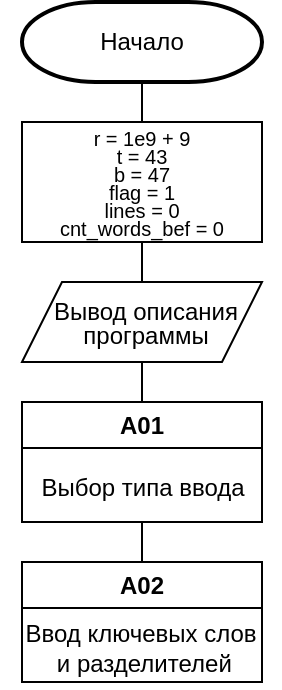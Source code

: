 <mxfile version="22.1.11" type="github" pages="3">
  <diagram id="C5RBs43oDa-KdzZeNtuy" name="Main">
    <mxGraphModel dx="909" dy="531" grid="1" gridSize="10" guides="1" tooltips="1" connect="1" arrows="1" fold="1" page="1" pageScale="1" pageWidth="827" pageHeight="1169" math="0" shadow="0">
      <root>
        <mxCell id="WIyWlLk6GJQsqaUBKTNV-0" />
        <mxCell id="WIyWlLk6GJQsqaUBKTNV-1" parent="WIyWlLk6GJQsqaUBKTNV-0" />
        <mxCell id="NSDdITifI_UyCzYwIbky-13" value="&lt;font style=&quot;font-size: 12px;&quot;&gt;Начало&lt;/font&gt;" style="strokeWidth=2;html=1;shape=mxgraph.flowchart.terminator;whiteSpace=wrap;" vertex="1" parent="WIyWlLk6GJQsqaUBKTNV-1">
          <mxGeometry x="40" y="40" width="120" height="40" as="geometry" />
        </mxCell>
        <mxCell id="NSDdITifI_UyCzYwIbky-14" value="&lt;p style=&quot;line-height: 90%; font-size: 10px;&quot;&gt;r = 1e9 + 9&lt;br&gt;t = 43&lt;br&gt;b = 47&lt;br&gt;flag = 1&lt;br&gt;lines = 0&lt;br&gt;cnt_words_bef = 0&lt;br&gt;&lt;/p&gt;" style="rounded=0;whiteSpace=wrap;html=1;" vertex="1" parent="WIyWlLk6GJQsqaUBKTNV-1">
          <mxGeometry x="40" y="100" width="120" height="60" as="geometry" />
        </mxCell>
        <mxCell id="NSDdITifI_UyCzYwIbky-16" value="&lt;p style=&quot;line-height: 100%;&quot;&gt;&lt;font style=&quot;font-size: 12px;&quot;&gt;Вывод описания программы&lt;/font&gt;&lt;/p&gt;" style="shape=parallelogram;perimeter=parallelogramPerimeter;whiteSpace=wrap;html=1;fixedSize=1;spacingLeft=4;" vertex="1" parent="WIyWlLk6GJQsqaUBKTNV-1">
          <mxGeometry x="40" y="180" width="120" height="40" as="geometry" />
        </mxCell>
        <mxCell id="1No4p76GMIlKMwV9Kv3i-2" value="A01" style="swimlane;whiteSpace=wrap;html=1;" vertex="1" parent="WIyWlLk6GJQsqaUBKTNV-1">
          <mxGeometry x="40" y="240" width="120" height="60" as="geometry" />
        </mxCell>
        <mxCell id="1No4p76GMIlKMwV9Kv3i-3" value="Выбор типа ввода" style="text;html=1;align=center;verticalAlign=middle;resizable=0;points=[];autosize=1;strokeColor=none;fillColor=none;" vertex="1" parent="WIyWlLk6GJQsqaUBKTNV-1">
          <mxGeometry x="35" y="268" width="130" height="30" as="geometry" />
        </mxCell>
        <mxCell id="1No4p76GMIlKMwV9Kv3i-4" value="A02" style="swimlane;whiteSpace=wrap;html=1;" vertex="1" parent="WIyWlLk6GJQsqaUBKTNV-1">
          <mxGeometry x="40" y="320" width="120" height="60" as="geometry" />
        </mxCell>
        <mxCell id="1No4p76GMIlKMwV9Kv3i-5" value="Ввод ключевых слов&lt;br&gt;&amp;nbsp;и разделителей" style="text;html=1;align=center;verticalAlign=middle;resizable=0;points=[];autosize=1;strokeColor=none;fillColor=none;" vertex="1" parent="1No4p76GMIlKMwV9Kv3i-4">
          <mxGeometry x="-11" y="23" width="140" height="40" as="geometry" />
        </mxCell>
        <mxCell id="1No4p76GMIlKMwV9Kv3i-6" value="" style="endArrow=none;html=1;rounded=0;entryX=0.5;entryY=1;entryDx=0;entryDy=0;entryPerimeter=0;exitX=0.5;exitY=0;exitDx=0;exitDy=0;" edge="1" parent="WIyWlLk6GJQsqaUBKTNV-1" source="NSDdITifI_UyCzYwIbky-14" target="NSDdITifI_UyCzYwIbky-13">
          <mxGeometry width="50" height="50" relative="1" as="geometry">
            <mxPoint x="230" y="150" as="sourcePoint" />
            <mxPoint x="230" y="110" as="targetPoint" />
          </mxGeometry>
        </mxCell>
        <mxCell id="1No4p76GMIlKMwV9Kv3i-7" value="" style="endArrow=none;html=1;rounded=0;entryX=0.5;entryY=1;entryDx=0;entryDy=0;exitX=0.5;exitY=0;exitDx=0;exitDy=0;" edge="1" parent="WIyWlLk6GJQsqaUBKTNV-1" source="NSDdITifI_UyCzYwIbky-16" target="NSDdITifI_UyCzYwIbky-14">
          <mxGeometry width="50" height="50" relative="1" as="geometry">
            <mxPoint x="220" y="210" as="sourcePoint" />
            <mxPoint x="220" y="170" as="targetPoint" />
          </mxGeometry>
        </mxCell>
        <mxCell id="1No4p76GMIlKMwV9Kv3i-8" value="" style="endArrow=none;html=1;rounded=0;entryX=0.5;entryY=1;entryDx=0;entryDy=0;exitX=0.5;exitY=0;exitDx=0;exitDy=0;" edge="1" parent="WIyWlLk6GJQsqaUBKTNV-1" source="1No4p76GMIlKMwV9Kv3i-2" target="NSDdITifI_UyCzYwIbky-16">
          <mxGeometry width="50" height="50" relative="1" as="geometry">
            <mxPoint x="80" y="220" as="sourcePoint" />
            <mxPoint x="80" y="180" as="targetPoint" />
          </mxGeometry>
        </mxCell>
        <mxCell id="1No4p76GMIlKMwV9Kv3i-9" value="" style="endArrow=none;html=1;rounded=0;entryX=0.5;entryY=1;entryDx=0;entryDy=0;exitX=0.5;exitY=0;exitDx=0;exitDy=0;" edge="1" parent="WIyWlLk6GJQsqaUBKTNV-1" source="1No4p76GMIlKMwV9Kv3i-4" target="1No4p76GMIlKMwV9Kv3i-2">
          <mxGeometry width="50" height="50" relative="1" as="geometry">
            <mxPoint x="230" y="350" as="sourcePoint" />
            <mxPoint x="230" y="310" as="targetPoint" />
          </mxGeometry>
        </mxCell>
      </root>
    </mxGraphModel>
  </diagram>
  <diagram id="5_7Oo6jWHi_IwwyjGZF5" name="A01">
    <mxGraphModel dx="1908" dy="1116" grid="1" gridSize="10" guides="1" tooltips="1" connect="1" arrows="1" fold="1" page="1" pageScale="1" pageWidth="827" pageHeight="1169" math="0" shadow="0">
      <root>
        <mxCell id="0" />
        <mxCell id="1" parent="0" />
        <mxCell id="tg7vPiVI6AMjoJIus5V5-1" value="A01&lt;br&gt;Начало" style="strokeWidth=2;html=1;shape=mxgraph.flowchart.terminator;whiteSpace=wrap;" vertex="1" parent="1">
          <mxGeometry x="40" y="40" width="120" height="40" as="geometry" />
        </mxCell>
        <mxCell id="tg7vPiVI6AMjoJIus5V5-2" value="Ввод символа&lt;br&gt;type_of_input" style="shape=parallelogram;perimeter=parallelogramPerimeter;whiteSpace=wrap;html=1;fixedSize=1;" vertex="1" parent="1">
          <mxGeometry x="40" y="100" width="120" height="40" as="geometry" />
        </mxCell>
        <mxCell id="tg7vPiVI6AMjoJIus5V5-4" value="&lt;p style=&quot;line-height: 100%; font-size: 10px;&quot;&gt;type_of_input != &#39;f&#39; &amp;amp;&amp;amp; type_of_input != &#39;c&#39;?&lt;/p&gt;" style="strokeWidth=1;html=1;shape=mxgraph.flowchart.decision;whiteSpace=wrap;" vertex="1" parent="1">
          <mxGeometry x="30" y="160" width="140" height="60" as="geometry" />
        </mxCell>
        <mxCell id="tg7vPiVI6AMjoJIus5V5-5" value="&lt;p style=&quot;line-height: 100%;&quot;&gt;&lt;font style=&quot;font-size: 11px;&quot;&gt;Вывод сообщения об ошибке&lt;/font&gt;&lt;/p&gt;" style="shape=parallelogram;perimeter=parallelogramPerimeter;whiteSpace=wrap;html=1;fixedSize=1;spacingLeft=14;spacingRight=8;" vertex="1" parent="1">
          <mxGeometry x="200" y="220" width="120" height="40" as="geometry" />
        </mxCell>
        <mxCell id="tg7vPiVI6AMjoJIus5V5-6" value="Ввод символа&lt;br&gt;type_of_input" style="shape=parallelogram;perimeter=parallelogramPerimeter;whiteSpace=wrap;html=1;fixedSize=1;" vertex="1" parent="1">
          <mxGeometry x="200" y="280" width="120" height="40" as="geometry" />
        </mxCell>
        <mxCell id="tg7vPiVI6AMjoJIus5V5-8" value="" style="endArrow=none;html=1;rounded=0;entryX=0.5;entryY=1;entryDx=0;entryDy=0;exitX=0.5;exitY=0;exitDx=0;exitDy=0;exitPerimeter=0;" edge="1" parent="1" source="tg7vPiVI6AMjoJIus5V5-4" target="tg7vPiVI6AMjoJIus5V5-2">
          <mxGeometry width="50" height="50" relative="1" as="geometry">
            <mxPoint x="160" y="170" as="sourcePoint" />
            <mxPoint x="160" y="130" as="targetPoint" />
          </mxGeometry>
        </mxCell>
        <mxCell id="tg7vPiVI6AMjoJIus5V5-9" value="" style="endArrow=none;html=1;rounded=0;entryX=0.5;entryY=1;entryDx=0;entryDy=0;entryPerimeter=0;exitX=0.5;exitY=0;exitDx=0;exitDy=0;" edge="1" parent="1" source="tg7vPiVI6AMjoJIus5V5-2" target="tg7vPiVI6AMjoJIus5V5-1">
          <mxGeometry width="50" height="50" relative="1" as="geometry">
            <mxPoint x="200" y="150" as="sourcePoint" />
            <mxPoint x="200" y="110" as="targetPoint" />
          </mxGeometry>
        </mxCell>
        <mxCell id="tg7vPiVI6AMjoJIus5V5-10" value="" style="endArrow=none;html=1;rounded=0;entryX=1;entryY=0.5;entryDx=0;entryDy=0;entryPerimeter=0;exitX=0.5;exitY=0;exitDx=0;exitDy=0;" edge="1" parent="1" source="tg7vPiVI6AMjoJIus5V5-5" target="tg7vPiVI6AMjoJIus5V5-4">
          <mxGeometry width="50" height="50" relative="1" as="geometry">
            <mxPoint x="230" y="200" as="sourcePoint" />
            <mxPoint x="230" y="160" as="targetPoint" />
            <Array as="points">
              <mxPoint x="260" y="190" />
            </Array>
          </mxGeometry>
        </mxCell>
        <mxCell id="tg7vPiVI6AMjoJIus5V5-11" value="Да" style="text;html=1;strokeColor=none;fillColor=none;align=center;verticalAlign=middle;whiteSpace=wrap;rounded=0;" vertex="1" parent="1">
          <mxGeometry x="160" y="165" width="60" height="30" as="geometry" />
        </mxCell>
        <mxCell id="tg7vPiVI6AMjoJIus5V5-12" value="" style="endArrow=none;html=1;rounded=0;entryX=0.5;entryY=1;entryDx=0;entryDy=0;exitX=0.5;exitY=0;exitDx=0;exitDy=0;" edge="1" parent="1" source="tg7vPiVI6AMjoJIus5V5-6" target="tg7vPiVI6AMjoJIus5V5-5">
          <mxGeometry width="50" height="50" relative="1" as="geometry">
            <mxPoint x="350" y="320" as="sourcePoint" />
            <mxPoint x="350" y="280" as="targetPoint" />
          </mxGeometry>
        </mxCell>
        <mxCell id="tg7vPiVI6AMjoJIus5V5-13" value="" style="endArrow=none;html=1;rounded=0;entryX=0.5;entryY=1;entryDx=0;entryDy=0;startArrow=classic;startFill=1;" edge="1" parent="1" target="tg7vPiVI6AMjoJIus5V5-6">
          <mxGeometry width="50" height="50" relative="1" as="geometry">
            <mxPoint x="100" y="150" as="sourcePoint" />
            <mxPoint x="260" y="350" as="targetPoint" />
            <Array as="points">
              <mxPoint x="340" y="150" />
              <mxPoint x="340" y="340" />
              <mxPoint x="260" y="340" />
            </Array>
          </mxGeometry>
        </mxCell>
        <mxCell id="tg7vPiVI6AMjoJIus5V5-14" value="type_of_input == &#39;f&#39;?" style="strokeWidth=1;html=1;shape=mxgraph.flowchart.decision;whiteSpace=wrap;fontSize=10;" vertex="1" parent="1">
          <mxGeometry x="40" y="339.5" width="120" height="40" as="geometry" />
        </mxCell>
        <mxCell id="tg7vPiVI6AMjoJIus5V5-15" value="" style="endArrow=none;html=1;rounded=0;entryX=0.5;entryY=1;entryDx=0;entryDy=0;entryPerimeter=0;exitX=0.5;exitY=0;exitDx=0;exitDy=0;exitPerimeter=0;" edge="1" parent="1" source="tg7vPiVI6AMjoJIus5V5-14" target="tg7vPiVI6AMjoJIus5V5-4">
          <mxGeometry width="50" height="50" relative="1" as="geometry">
            <mxPoint x="30" y="320" as="sourcePoint" />
            <mxPoint x="30" y="280" as="targetPoint" />
          </mxGeometry>
        </mxCell>
        <mxCell id="tg7vPiVI6AMjoJIus5V5-16" value="Ввод имени файла" style="shape=parallelogram;perimeter=parallelogramPerimeter;whiteSpace=wrap;html=1;fixedSize=1;spacingLeft=10;spacingRight=10;" vertex="1" parent="1">
          <mxGeometry x="200" y="440" width="120" height="40" as="geometry" />
        </mxCell>
        <mxCell id="tg7vPiVI6AMjoJIus5V5-19" value="Да" style="text;html=1;strokeColor=none;fillColor=none;align=center;verticalAlign=middle;whiteSpace=wrap;rounded=0;" vertex="1" parent="1">
          <mxGeometry x="151" y="335" width="60" height="30" as="geometry" />
        </mxCell>
        <mxCell id="tg7vPiVI6AMjoJIus5V5-20" value="f = fopen(filename, &quot;r&quot;)" style="rounded=0;whiteSpace=wrap;html=1;fontSize=11;" vertex="1" parent="1">
          <mxGeometry x="200" y="500.5" width="120" height="40" as="geometry" />
        </mxCell>
        <mxCell id="tg7vPiVI6AMjoJIus5V5-21" value="Файл не открылся?" style="strokeWidth=1;html=1;shape=mxgraph.flowchart.decision;whiteSpace=wrap;fontSize=10;" vertex="1" parent="1">
          <mxGeometry x="200" y="560.5" width="120" height="40" as="geometry" />
        </mxCell>
        <mxCell id="tg7vPiVI6AMjoJIus5V5-22" value="" style="endArrow=none;html=1;rounded=0;exitX=0.5;exitY=0;exitDx=0;exitDy=0;entryX=0.5;entryY=1;entryDx=0;entryDy=0;" edge="1" parent="1" source="tg7vPiVI6AMjoJIus5V5-20" target="tg7vPiVI6AMjoJIus5V5-16">
          <mxGeometry width="50" height="50" relative="1" as="geometry">
            <mxPoint x="380" y="545" as="sourcePoint" />
            <mxPoint x="330" y="495" as="targetPoint" />
          </mxGeometry>
        </mxCell>
        <mxCell id="tg7vPiVI6AMjoJIus5V5-23" value="" style="endArrow=none;html=1;rounded=0;entryX=0.5;entryY=1;entryDx=0;entryDy=0;exitX=0.5;exitY=0;exitDx=0;exitDy=0;exitPerimeter=0;" edge="1" parent="1" source="tg7vPiVI6AMjoJIus5V5-21" target="tg7vPiVI6AMjoJIus5V5-20">
          <mxGeometry width="50" height="50" relative="1" as="geometry">
            <mxPoint x="360" y="595" as="sourcePoint" />
            <mxPoint x="360" y="555" as="targetPoint" />
          </mxGeometry>
        </mxCell>
        <mxCell id="tg7vPiVI6AMjoJIus5V5-24" value="&lt;p style=&quot;line-height: 100%;&quot;&gt;&lt;font style=&quot;font-size: 11px;&quot;&gt;Вывод сообщения об ошибке&lt;/font&gt;&lt;/p&gt;" style="shape=parallelogram;perimeter=parallelogramPerimeter;whiteSpace=wrap;html=1;fixedSize=1;spacingLeft=14;spacingRight=8;" vertex="1" parent="1">
          <mxGeometry x="360" y="600.5" width="120" height="40" as="geometry" />
        </mxCell>
        <mxCell id="tg7vPiVI6AMjoJIus5V5-25" value="" style="endArrow=none;html=1;rounded=0;entryX=1;entryY=0.5;entryDx=0;entryDy=0;entryPerimeter=0;exitX=0.5;exitY=0;exitDx=0;exitDy=0;" edge="1" parent="1" source="tg7vPiVI6AMjoJIus5V5-24" target="tg7vPiVI6AMjoJIus5V5-21">
          <mxGeometry width="50" height="50" relative="1" as="geometry">
            <mxPoint x="370" y="580.5" as="sourcePoint" />
            <mxPoint x="370" y="540.5" as="targetPoint" />
            <Array as="points">
              <mxPoint x="420" y="580.5" />
            </Array>
          </mxGeometry>
        </mxCell>
        <mxCell id="tg7vPiVI6AMjoJIus5V5-26" value="Да" style="text;html=1;strokeColor=none;fillColor=none;align=center;verticalAlign=middle;whiteSpace=wrap;rounded=0;" vertex="1" parent="1">
          <mxGeometry x="310" y="554.5" width="60" height="30" as="geometry" />
        </mxCell>
        <mxCell id="tg7vPiVI6AMjoJIus5V5-27" value="Ввод имени файла" style="shape=parallelogram;perimeter=parallelogramPerimeter;whiteSpace=wrap;html=1;fixedSize=1;spacingLeft=10;spacingRight=10;" vertex="1" parent="1">
          <mxGeometry x="360" y="660.5" width="120" height="40" as="geometry" />
        </mxCell>
        <mxCell id="tg7vPiVI6AMjoJIus5V5-28" value="f = fopen(filename, &quot;r&quot;)" style="rounded=0;whiteSpace=wrap;html=1;fontSize=11;" vertex="1" parent="1">
          <mxGeometry x="360" y="720.5" width="120" height="40" as="geometry" />
        </mxCell>
        <mxCell id="tg7vPiVI6AMjoJIus5V5-29" value="" style="endArrow=none;html=1;rounded=0;entryX=0.5;entryY=1;entryDx=0;entryDy=0;exitX=0.5;exitY=0;exitDx=0;exitDy=0;" edge="1" parent="1" source="tg7vPiVI6AMjoJIus5V5-28" target="tg7vPiVI6AMjoJIus5V5-27">
          <mxGeometry width="50" height="50" relative="1" as="geometry">
            <mxPoint x="520" y="730.5" as="sourcePoint" />
            <mxPoint x="520" y="690.5" as="targetPoint" />
          </mxGeometry>
        </mxCell>
        <mxCell id="tg7vPiVI6AMjoJIus5V5-30" value="" style="endArrow=none;html=1;rounded=0;entryX=0.5;entryY=1;entryDx=0;entryDy=0;exitX=0.5;exitY=0;exitDx=0;exitDy=0;" edge="1" parent="1" source="tg7vPiVI6AMjoJIus5V5-27" target="tg7vPiVI6AMjoJIus5V5-24">
          <mxGeometry width="50" height="50" relative="1" as="geometry">
            <mxPoint x="270" y="690.5" as="sourcePoint" />
            <mxPoint x="270" y="650.5" as="targetPoint" />
          </mxGeometry>
        </mxCell>
        <mxCell id="xyVUoynWHIx8DQ-eRRzu-1" value="" style="endArrow=none;html=1;rounded=0;entryX=0.5;entryY=1;entryDx=0;entryDy=0;startArrow=classic;startFill=1;" edge="1" parent="1" target="tg7vPiVI6AMjoJIus5V5-28">
          <mxGeometry width="50" height="50" relative="1" as="geometry">
            <mxPoint x="260" y="550.5" as="sourcePoint" />
            <mxPoint x="420" y="800.5" as="targetPoint" />
            <Array as="points">
              <mxPoint x="520" y="550.5" />
              <mxPoint x="520" y="780.5" />
              <mxPoint x="420" y="780.5" />
            </Array>
          </mxGeometry>
        </mxCell>
        <mxCell id="xyVUoynWHIx8DQ-eRRzu-2" value="f = stdin" style="rounded=0;whiteSpace=wrap;html=1;" vertex="1" parent="1">
          <mxGeometry x="40" y="720.5" width="120" height="40" as="geometry" />
        </mxCell>
        <mxCell id="BXEfbm4jrfsREOSHq63r-1" value="A01&lt;br&gt;Конец" style="strokeWidth=2;html=1;shape=mxgraph.flowchart.terminator;whiteSpace=wrap;" vertex="1" parent="1">
          <mxGeometry x="40" y="780.5" width="120" height="40" as="geometry" />
        </mxCell>
        <mxCell id="BXEfbm4jrfsREOSHq63r-2" value="" style="endArrow=none;html=1;rounded=0;exitX=0.5;exitY=0;exitDx=0;exitDy=0;entryX=0.5;entryY=1;entryDx=0;entryDy=0;entryPerimeter=0;" edge="1" parent="1" source="xyVUoynWHIx8DQ-eRRzu-2" target="tg7vPiVI6AMjoJIus5V5-14">
          <mxGeometry width="50" height="50" relative="1" as="geometry">
            <mxPoint x="100" y="650.5" as="sourcePoint" />
            <mxPoint x="130" y="420" as="targetPoint" />
          </mxGeometry>
        </mxCell>
        <mxCell id="BXEfbm4jrfsREOSHq63r-3" value="" style="endArrow=none;html=1;rounded=0;entryX=0.5;entryY=1;entryDx=0;entryDy=0;entryPerimeter=0;" edge="1" parent="1" target="tg7vPiVI6AMjoJIus5V5-21">
          <mxGeometry width="50" height="50" relative="1" as="geometry">
            <mxPoint x="100" y="770.5" as="sourcePoint" />
            <mxPoint x="270" y="710.5" as="targetPoint" />
            <Array as="points">
              <mxPoint x="260" y="770.5" />
            </Array>
          </mxGeometry>
        </mxCell>
        <mxCell id="BXEfbm4jrfsREOSHq63r-4" value="" style="endArrow=none;html=1;rounded=0;entryX=0.5;entryY=1;entryDx=0;entryDy=0;exitX=0.5;exitY=0;exitDx=0;exitDy=0;exitPerimeter=0;" edge="1" parent="1" source="BXEfbm4jrfsREOSHq63r-1" target="xyVUoynWHIx8DQ-eRRzu-2">
          <mxGeometry width="50" height="50" relative="1" as="geometry">
            <mxPoint x="170" y="680.5" as="sourcePoint" />
            <mxPoint x="170" y="640.5" as="targetPoint" />
          </mxGeometry>
        </mxCell>
        <mxCell id="t3QdDX9BIcp8H7VmZzud-1" value="Вывод сообщения" style="shape=parallelogram;perimeter=parallelogramPerimeter;whiteSpace=wrap;html=1;fixedSize=1;spacingLeft=10;spacingRight=10;" vertex="1" parent="1">
          <mxGeometry x="200" y="380" width="120" height="40" as="geometry" />
        </mxCell>
        <mxCell id="t3QdDX9BIcp8H7VmZzud-2" value="" style="endArrow=none;html=1;rounded=0;entryX=1;entryY=0.5;entryDx=0;entryDy=0;entryPerimeter=0;exitX=0.5;exitY=0;exitDx=0;exitDy=0;" edge="1" parent="1" source="t3QdDX9BIcp8H7VmZzud-1" target="tg7vPiVI6AMjoJIus5V5-14">
          <mxGeometry width="50" height="50" relative="1" as="geometry">
            <mxPoint x="160" y="440" as="sourcePoint" />
            <mxPoint x="160" y="400" as="targetPoint" />
            <Array as="points">
              <mxPoint x="260" y="360" />
            </Array>
          </mxGeometry>
        </mxCell>
        <mxCell id="t3QdDX9BIcp8H7VmZzud-3" value="" style="endArrow=none;html=1;rounded=0;entryX=0.5;entryY=1;entryDx=0;entryDy=0;exitX=0.5;exitY=0;exitDx=0;exitDy=0;" edge="1" parent="1" source="tg7vPiVI6AMjoJIus5V5-16" target="t3QdDX9BIcp8H7VmZzud-1">
          <mxGeometry width="50" height="50" relative="1" as="geometry">
            <mxPoint x="370" y="460" as="sourcePoint" />
            <mxPoint x="370" y="420" as="targetPoint" />
          </mxGeometry>
        </mxCell>
      </root>
    </mxGraphModel>
  </diagram>
  <diagram id="u57WKiCFLmQfuT0f0sAk" name="A02">
    <mxGraphModel dx="707" dy="413" grid="1" gridSize="10" guides="1" tooltips="1" connect="1" arrows="1" fold="1" page="1" pageScale="1" pageWidth="827" pageHeight="1169" math="0" shadow="0">
      <root>
        <mxCell id="0" />
        <mxCell id="1" parent="0" />
        <mxCell id="dqqD1YWPfVnXMoHA5A44-1" value="A02&lt;br&gt;Начало" style="strokeWidth=2;html=1;shape=mxgraph.flowchart.terminator;whiteSpace=wrap;" vertex="1" parent="1">
          <mxGeometry x="40" y="40" width="120" height="40" as="geometry" />
        </mxCell>
        <mxCell id="dqqD1YWPfVnXMoHA5A44-2" value="&lt;font style=&quot;font-size: 10px;&quot;&gt;type_of_input == &#39;c&#39;?&lt;/font&gt;" style="strokeWidth=1;html=1;shape=mxgraph.flowchart.decision;whiteSpace=wrap;" vertex="1" parent="1">
          <mxGeometry x="40" y="100" width="120" height="40" as="geometry" />
        </mxCell>
        <mxCell id="o-GDU-nQcHEm-AVBGKUH-1" value="Вывод сообщения" style="shape=parallelogram;perimeter=parallelogramPerimeter;whiteSpace=wrap;html=1;fixedSize=1;spacingLeft=10;spacingRight=10;" vertex="1" parent="1">
          <mxGeometry x="200" y="140" width="120" height="40" as="geometry" />
        </mxCell>
        <mxCell id="o-GDU-nQcHEm-AVBGKUH-2" value="Ввод количества&lt;br&gt;слов" style="shape=parallelogram;perimeter=parallelogramPerimeter;whiteSpace=wrap;html=1;fixedSize=1;spacingLeft=7;" vertex="1" parent="1">
          <mxGeometry x="40" y="200" width="120" height="40" as="geometry" />
        </mxCell>
        <mxCell id="o-GDU-nQcHEm-AVBGKUH-3" value="" style="endArrow=none;html=1;rounded=0;entryX=1;entryY=0.5;entryDx=0;entryDy=0;entryPerimeter=0;exitX=0.5;exitY=0;exitDx=0;exitDy=0;" edge="1" parent="1" source="o-GDU-nQcHEm-AVBGKUH-1" target="dqqD1YWPfVnXMoHA5A44-2">
          <mxGeometry width="50" height="50" relative="1" as="geometry">
            <mxPoint x="260" y="110" as="sourcePoint" />
            <mxPoint x="260" y="70" as="targetPoint" />
            <Array as="points">
              <mxPoint x="260" y="120" />
            </Array>
          </mxGeometry>
        </mxCell>
        <mxCell id="o-GDU-nQcHEm-AVBGKUH-4" value="" style="endArrow=none;html=1;rounded=0;entryX=0.5;entryY=1;entryDx=0;entryDy=0;entryPerimeter=0;exitX=0.5;exitY=0;exitDx=0;exitDy=0;" edge="1" parent="1" source="o-GDU-nQcHEm-AVBGKUH-2" target="dqqD1YWPfVnXMoHA5A44-2">
          <mxGeometry width="50" height="50" relative="1" as="geometry">
            <mxPoint x="210" y="240" as="sourcePoint" />
            <mxPoint x="210" y="200" as="targetPoint" />
          </mxGeometry>
        </mxCell>
        <mxCell id="o-GDU-nQcHEm-AVBGKUH-5" value="Да" style="text;html=1;strokeColor=none;fillColor=none;align=center;verticalAlign=middle;whiteSpace=wrap;rounded=0;" vertex="1" parent="1">
          <mxGeometry x="150" y="95" width="60" height="30" as="geometry" />
        </mxCell>
        <mxCell id="o-GDU-nQcHEm-AVBGKUH-6" value="" style="endArrow=none;html=1;rounded=0;entryX=0.5;entryY=1;entryDx=0;entryDy=0;entryPerimeter=0;exitX=0.5;exitY=0;exitDx=0;exitDy=0;exitPerimeter=0;" edge="1" parent="1" source="dqqD1YWPfVnXMoHA5A44-2" target="dqqD1YWPfVnXMoHA5A44-1">
          <mxGeometry width="50" height="50" relative="1" as="geometry">
            <mxPoint x="170" y="80" as="sourcePoint" />
            <mxPoint x="170" y="40" as="targetPoint" />
          </mxGeometry>
        </mxCell>
        <mxCell id="o-GDU-nQcHEm-AVBGKUH-7" value="" style="endArrow=none;html=1;rounded=0;entryX=0.5;entryY=1;entryDx=0;entryDy=0;" edge="1" parent="1" target="o-GDU-nQcHEm-AVBGKUH-1">
          <mxGeometry width="50" height="50" relative="1" as="geometry">
            <mxPoint x="100" y="190" as="sourcePoint" />
            <mxPoint x="260" y="200" as="targetPoint" />
            <Array as="points">
              <mxPoint x="260" y="190" />
            </Array>
          </mxGeometry>
        </mxCell>
        <mxCell id="o-GDU-nQcHEm-AVBGKUH-8" value="&lt;font style=&quot;font-size: 10px;&quot;&gt;type_of_input == &#39;c&#39;?&lt;/font&gt;" style="strokeWidth=1;html=1;shape=mxgraph.flowchart.decision;whiteSpace=wrap;" vertex="1" parent="1">
          <mxGeometry x="40" y="260" width="120" height="40" as="geometry" />
        </mxCell>
        <mxCell id="o-GDU-nQcHEm-AVBGKUH-9" value="Вывод сообщения" style="shape=parallelogram;perimeter=parallelogramPerimeter;whiteSpace=wrap;html=1;fixedSize=1;spacingLeft=10;spacingRight=10;" vertex="1" parent="1">
          <mxGeometry x="200" y="300" width="120" height="40" as="geometry" />
        </mxCell>
        <mxCell id="o-GDU-nQcHEm-AVBGKUH-10" value="" style="endArrow=none;html=1;rounded=0;entryX=1;entryY=0.5;entryDx=0;entryDy=0;entryPerimeter=0;exitX=0.5;exitY=0;exitDx=0;exitDy=0;" edge="1" parent="1" source="o-GDU-nQcHEm-AVBGKUH-9" target="o-GDU-nQcHEm-AVBGKUH-8">
          <mxGeometry width="50" height="50" relative="1" as="geometry">
            <mxPoint x="260" y="275" as="sourcePoint" />
            <mxPoint x="260" y="235" as="targetPoint" />
            <Array as="points">
              <mxPoint x="260" y="280" />
            </Array>
          </mxGeometry>
        </mxCell>
        <mxCell id="o-GDU-nQcHEm-AVBGKUH-11" value="Да" style="text;html=1;strokeColor=none;fillColor=none;align=center;verticalAlign=middle;whiteSpace=wrap;rounded=0;" vertex="1" parent="1">
          <mxGeometry x="150" y="255" width="60" height="30" as="geometry" />
        </mxCell>
        <mxCell id="o-GDU-nQcHEm-AVBGKUH-12" value="" style="endArrow=none;html=1;rounded=0;entryX=0.5;entryY=1;entryDx=0;entryDy=0;" edge="1" parent="1" target="o-GDU-nQcHEm-AVBGKUH-9">
          <mxGeometry width="50" height="50" relative="1" as="geometry">
            <mxPoint x="100" y="350" as="sourcePoint" />
            <mxPoint x="260" y="365" as="targetPoint" />
            <Array as="points">
              <mxPoint x="260" y="350" />
            </Array>
          </mxGeometry>
        </mxCell>
        <mxCell id="o-GDU-nQcHEm-AVBGKUH-13" value="" style="endArrow=none;html=1;rounded=0;entryX=0.5;entryY=1;entryDx=0;entryDy=0;exitX=0.5;exitY=0;exitDx=0;exitDy=0;exitPerimeter=0;" edge="1" parent="1" source="o-GDU-nQcHEm-AVBGKUH-8" target="o-GDU-nQcHEm-AVBGKUH-2">
          <mxGeometry width="50" height="50" relative="1" as="geometry">
            <mxPoint x="-20" y="340" as="sourcePoint" />
            <mxPoint x="-20" y="300" as="targetPoint" />
          </mxGeometry>
        </mxCell>
        <mxCell id="o-GDU-nQcHEm-AVBGKUH-14" value="i = 0" style="rounded=0;whiteSpace=wrap;html=1;" vertex="1" parent="1">
          <mxGeometry x="40" y="360" width="120" height="40" as="geometry" />
        </mxCell>
        <mxCell id="o-GDU-nQcHEm-AVBGKUH-15" value="" style="endArrow=none;html=1;rounded=0;entryX=0.5;entryY=1;entryDx=0;entryDy=0;entryPerimeter=0;exitX=0.5;exitY=0;exitDx=0;exitDy=0;" edge="1" parent="1" source="o-GDU-nQcHEm-AVBGKUH-14" target="o-GDU-nQcHEm-AVBGKUH-8">
          <mxGeometry width="50" height="50" relative="1" as="geometry">
            <mxPoint x="10" y="350" as="sourcePoint" />
            <mxPoint x="10" y="310" as="targetPoint" />
          </mxGeometry>
        </mxCell>
        <mxCell id="o-GDU-nQcHEm-AVBGKUH-16" value="i &amp;lt; cnt_of_keywords?" style="strokeWidth=1;html=1;shape=mxgraph.flowchart.decision;whiteSpace=wrap;fontSize=10;" vertex="1" parent="1">
          <mxGeometry x="40" y="420" width="120" height="40" as="geometry" />
        </mxCell>
        <mxCell id="o-GDU-nQcHEm-AVBGKUH-17" value="Ввод ключевого слова" style="shape=parallelogram;perimeter=parallelogramPerimeter;whiteSpace=wrap;html=1;fixedSize=1;spacingLeft=5;" vertex="1" parent="1">
          <mxGeometry x="200" y="460" width="120" height="40" as="geometry" />
        </mxCell>
        <mxCell id="o-GDU-nQcHEm-AVBGKUH-18" value="" style="endArrow=none;html=1;rounded=0;entryX=0.5;entryY=1;entryDx=0;entryDy=0;exitX=0.5;exitY=0;exitDx=0;exitDy=0;exitPerimeter=0;" edge="1" parent="1" source="o-GDU-nQcHEm-AVBGKUH-16" target="o-GDU-nQcHEm-AVBGKUH-14">
          <mxGeometry width="50" height="50" relative="1" as="geometry">
            <mxPoint x="180" y="440" as="sourcePoint" />
            <mxPoint x="180" y="400" as="targetPoint" />
          </mxGeometry>
        </mxCell>
        <mxCell id="o-GDU-nQcHEm-AVBGKUH-19" value="" style="endArrow=none;html=1;rounded=0;entryX=1;entryY=0.5;entryDx=0;entryDy=0;entryPerimeter=0;exitX=0.5;exitY=0;exitDx=0;exitDy=0;" edge="1" parent="1" source="o-GDU-nQcHEm-AVBGKUH-17" target="o-GDU-nQcHEm-AVBGKUH-16">
          <mxGeometry width="50" height="50" relative="1" as="geometry">
            <mxPoint x="220" y="460" as="sourcePoint" />
            <mxPoint x="220" y="420" as="targetPoint" />
            <Array as="points">
              <mxPoint x="260" y="440" />
            </Array>
          </mxGeometry>
        </mxCell>
        <mxCell id="o-GDU-nQcHEm-AVBGKUH-20" value="Да" style="text;html=1;strokeColor=none;fillColor=none;align=center;verticalAlign=middle;whiteSpace=wrap;rounded=0;" vertex="1" parent="1">
          <mxGeometry x="150" y="420" width="60" height="25" as="geometry" />
        </mxCell>
        <mxCell id="o-GDU-nQcHEm-AVBGKUH-21" value="x = keyword&lt;br style=&quot;font-size: 10px;&quot;&gt;hash_of_word1 = 0&lt;br style=&quot;font-size: 10px;&quot;&gt;hash_of_word2 = 0" style="rounded=0;whiteSpace=wrap;html=1;fontSize=10;" vertex="1" parent="1">
          <mxGeometry x="200" y="520" width="120" height="40" as="geometry" />
        </mxCell>
        <mxCell id="o-GDU-nQcHEm-AVBGKUH-22" value="*x != &#39;\0&#39;?" style="strokeWidth=1;html=1;shape=mxgraph.flowchart.decision;whiteSpace=wrap;" vertex="1" parent="1">
          <mxGeometry x="200" y="580" width="120" height="40" as="geometry" />
        </mxCell>
        <mxCell id="o-GDU-nQcHEm-AVBGKUH-23" value="" style="endArrow=none;html=1;rounded=0;entryX=0.5;entryY=1;entryDx=0;entryDy=0;exitX=0.5;exitY=0;exitDx=0;exitDy=0;exitPerimeter=0;" edge="1" parent="1" source="o-GDU-nQcHEm-AVBGKUH-22" target="o-GDU-nQcHEm-AVBGKUH-21">
          <mxGeometry width="50" height="50" relative="1" as="geometry">
            <mxPoint x="90" y="630" as="sourcePoint" />
            <mxPoint x="90" y="590" as="targetPoint" />
          </mxGeometry>
        </mxCell>
        <mxCell id="o-GDU-nQcHEm-AVBGKUH-24" value="&lt;p style=&quot;line-height: 100%;&quot;&gt;&lt;font size=&quot;1&quot;&gt;hash_of_word1 = (hash_of_word1 * t + (int) *x) % r&lt;br&gt;&lt;/font&gt;&lt;font size=&quot;1&quot;&gt;hash_of_word2 = (hash_of_word2 * b + (int) *x) % r&lt;br&gt;x = x + 1&lt;/font&gt;&lt;/p&gt;" style="rounded=0;whiteSpace=wrap;html=1;" vertex="1" parent="1">
          <mxGeometry x="340" y="620" width="240" height="40" as="geometry" />
        </mxCell>
        <mxCell id="o-GDU-nQcHEm-AVBGKUH-25" value="" style="endArrow=none;html=1;rounded=0;entryX=1;entryY=0.5;entryDx=0;entryDy=0;entryPerimeter=0;exitX=0.5;exitY=0;exitDx=0;exitDy=0;" edge="1" parent="1" source="o-GDU-nQcHEm-AVBGKUH-24" target="o-GDU-nQcHEm-AVBGKUH-22">
          <mxGeometry width="50" height="50" relative="1" as="geometry">
            <mxPoint x="440" y="620" as="sourcePoint" />
            <mxPoint x="440" y="580" as="targetPoint" />
            <Array as="points">
              <mxPoint x="460" y="600" />
            </Array>
          </mxGeometry>
        </mxCell>
        <mxCell id="o-GDU-nQcHEm-AVBGKUH-26" value="" style="endArrow=none;html=1;rounded=0;entryX=0.5;entryY=1;entryDx=0;entryDy=0;exitX=0.5;exitY=0;exitDx=0;exitDy=0;" edge="1" parent="1" source="o-GDU-nQcHEm-AVBGKUH-21" target="o-GDU-nQcHEm-AVBGKUH-17">
          <mxGeometry width="50" height="50" relative="1" as="geometry">
            <mxPoint x="380" y="540" as="sourcePoint" />
            <mxPoint x="380" y="500" as="targetPoint" />
          </mxGeometry>
        </mxCell>
        <mxCell id="o-GDU-nQcHEm-AVBGKUH-27" value="" style="endArrow=none;html=1;rounded=0;entryX=0.5;entryY=1;entryDx=0;entryDy=0;startArrow=classic;startFill=1;" edge="1" parent="1" target="o-GDU-nQcHEm-AVBGKUH-24">
          <mxGeometry width="50" height="50" relative="1" as="geometry">
            <mxPoint x="260" y="570" as="sourcePoint" />
            <mxPoint x="440" y="730" as="targetPoint" />
            <Array as="points">
              <mxPoint x="600" y="570" />
              <mxPoint x="600" y="680" />
              <mxPoint x="460" y="680" />
            </Array>
          </mxGeometry>
        </mxCell>
        <mxCell id="o-GDU-nQcHEm-AVBGKUH-28" value="&lt;p style=&quot;line-height: 100%;&quot;&gt;&lt;font style=&quot;font-size: 10px;&quot;&gt;keysh[i][0] = hash_of_word1&lt;br&gt;keysh[i][1] = hash_of_word2&lt;br&gt;keysh[i][2] = 0&lt;br&gt;i = i + 1&lt;/font&gt;&lt;/p&gt;" style="rounded=0;whiteSpace=wrap;html=1;" vertex="1" parent="1">
          <mxGeometry x="190" y="680" width="140" height="50" as="geometry" />
        </mxCell>
        <mxCell id="o-GDU-nQcHEm-AVBGKUH-29" value="" style="endArrow=none;html=1;rounded=0;entryX=0.5;entryY=1;entryDx=0;entryDy=0;entryPerimeter=0;exitX=0.5;exitY=0;exitDx=0;exitDy=0;" edge="1" parent="1" source="o-GDU-nQcHEm-AVBGKUH-28" target="o-GDU-nQcHEm-AVBGKUH-22">
          <mxGeometry width="50" height="50" relative="1" as="geometry">
            <mxPoint x="180" y="680" as="sourcePoint" />
            <mxPoint x="180" y="640" as="targetPoint" />
          </mxGeometry>
        </mxCell>
        <mxCell id="o-GDU-nQcHEm-AVBGKUH-30" value="Да" style="text;html=1;strokeColor=none;fillColor=none;align=center;verticalAlign=middle;whiteSpace=wrap;rounded=0;" vertex="1" parent="1">
          <mxGeometry x="310" y="575" width="60" height="30" as="geometry" />
        </mxCell>
        <mxCell id="o-GDU-nQcHEm-AVBGKUH-31" value="" style="endArrow=none;html=1;rounded=0;entryX=0.5;entryY=1;entryDx=0;entryDy=0;" edge="1" parent="1" target="o-GDU-nQcHEm-AVBGKUH-28">
          <mxGeometry width="50" height="50" relative="1" as="geometry">
            <mxPoint x="100" y="410" as="sourcePoint" />
            <mxPoint x="240" y="770" as="targetPoint" />
            <Array as="points">
              <mxPoint x="620" y="410" />
              <mxPoint x="620" y="740" />
              <mxPoint x="260" y="740" />
            </Array>
          </mxGeometry>
        </mxCell>
        <mxCell id="o-GDU-nQcHEm-AVBGKUH-33" value="" style="endArrow=none;html=1;rounded=0;entryX=0.5;entryY=1;entryDx=0;entryDy=0;entryPerimeter=0;exitX=0.5;exitY=0;exitDx=0;exitDy=0;exitPerimeter=0;" edge="1" parent="1" target="o-GDU-nQcHEm-AVBGKUH-16">
          <mxGeometry width="50" height="50" relative="1" as="geometry">
            <mxPoint x="100" y="760" as="sourcePoint" />
            <mxPoint x="60" y="540" as="targetPoint" />
          </mxGeometry>
        </mxCell>
        <mxCell id="dqY9yDtrlz61R3UQ6EJi-1" value="&lt;font style=&quot;font-size: 10px;&quot;&gt;type_of_input == &#39;c&#39;?&lt;/font&gt;" style="strokeWidth=1;html=1;shape=mxgraph.flowchart.decision;whiteSpace=wrap;" vertex="1" parent="1">
          <mxGeometry x="40" y="760" width="120" height="40" as="geometry" />
        </mxCell>
        <mxCell id="dqY9yDtrlz61R3UQ6EJi-2" value="Вывод сообщения" style="shape=parallelogram;perimeter=parallelogramPerimeter;whiteSpace=wrap;html=1;fixedSize=1;spacingLeft=10;spacingRight=10;" vertex="1" parent="1">
          <mxGeometry x="200" y="800" width="120" height="40" as="geometry" />
        </mxCell>
        <mxCell id="dqY9yDtrlz61R3UQ6EJi-3" value="" style="endArrow=none;html=1;rounded=0;entryX=1;entryY=0.5;entryDx=0;entryDy=0;entryPerimeter=0;exitX=0.5;exitY=0;exitDx=0;exitDy=0;" edge="1" parent="1" source="dqY9yDtrlz61R3UQ6EJi-2" target="dqY9yDtrlz61R3UQ6EJi-1">
          <mxGeometry width="50" height="50" relative="1" as="geometry">
            <mxPoint x="260" y="775" as="sourcePoint" />
            <mxPoint x="260" y="735" as="targetPoint" />
            <Array as="points">
              <mxPoint x="260" y="780" />
            </Array>
          </mxGeometry>
        </mxCell>
        <mxCell id="dqY9yDtrlz61R3UQ6EJi-4" value="Да" style="text;html=1;strokeColor=none;fillColor=none;align=center;verticalAlign=middle;whiteSpace=wrap;rounded=0;" vertex="1" parent="1">
          <mxGeometry x="150" y="755" width="60" height="30" as="geometry" />
        </mxCell>
        <mxCell id="dqY9yDtrlz61R3UQ6EJi-5" value="" style="endArrow=none;html=1;rounded=0;entryX=0.5;entryY=1;entryDx=0;entryDy=0;" edge="1" parent="1" target="dqY9yDtrlz61R3UQ6EJi-2">
          <mxGeometry width="50" height="50" relative="1" as="geometry">
            <mxPoint x="100" y="850" as="sourcePoint" />
            <mxPoint x="260" y="865" as="targetPoint" />
            <Array as="points">
              <mxPoint x="180" y="850" />
              <mxPoint x="260" y="850" />
            </Array>
          </mxGeometry>
        </mxCell>
        <mxCell id="dqY9yDtrlz61R3UQ6EJi-6" value="Ввод строки&lt;br&gt;разделителей" style="shape=parallelogram;perimeter=parallelogramPerimeter;whiteSpace=wrap;html=1;fixedSize=1;" vertex="1" parent="1">
          <mxGeometry x="40" y="860" width="120" height="40" as="geometry" />
        </mxCell>
        <mxCell id="dqY9yDtrlz61R3UQ6EJi-7" value="" style="endArrow=none;html=1;rounded=0;entryX=0.5;entryY=1;entryDx=0;entryDy=0;entryPerimeter=0;exitX=0.5;exitY=0;exitDx=0;exitDy=0;" edge="1" parent="1" source="dqY9yDtrlz61R3UQ6EJi-6" target="dqY9yDtrlz61R3UQ6EJi-1">
          <mxGeometry width="50" height="50" relative="1" as="geometry">
            <mxPoint x="10" y="830" as="sourcePoint" />
            <mxPoint x="10" y="790" as="targetPoint" />
          </mxGeometry>
        </mxCell>
        <mxCell id="dqY9yDtrlz61R3UQ6EJi-8" value="A02&lt;br&gt;Конец" style="strokeWidth=2;html=1;shape=mxgraph.flowchart.terminator;whiteSpace=wrap;" vertex="1" parent="1">
          <mxGeometry x="40" y="920" width="120" height="40" as="geometry" />
        </mxCell>
        <mxCell id="dqY9yDtrlz61R3UQ6EJi-9" value="" style="endArrow=none;html=1;rounded=0;entryX=0.5;entryY=1;entryDx=0;entryDy=0;exitX=0.5;exitY=0;exitDx=0;exitDy=0;exitPerimeter=0;" edge="1" parent="1" source="dqY9yDtrlz61R3UQ6EJi-8" target="dqY9yDtrlz61R3UQ6EJi-6">
          <mxGeometry width="50" height="50" relative="1" as="geometry">
            <mxPoint x="190" y="930" as="sourcePoint" />
            <mxPoint x="190" y="890" as="targetPoint" />
          </mxGeometry>
        </mxCell>
      </root>
    </mxGraphModel>
  </diagram>
</mxfile>

